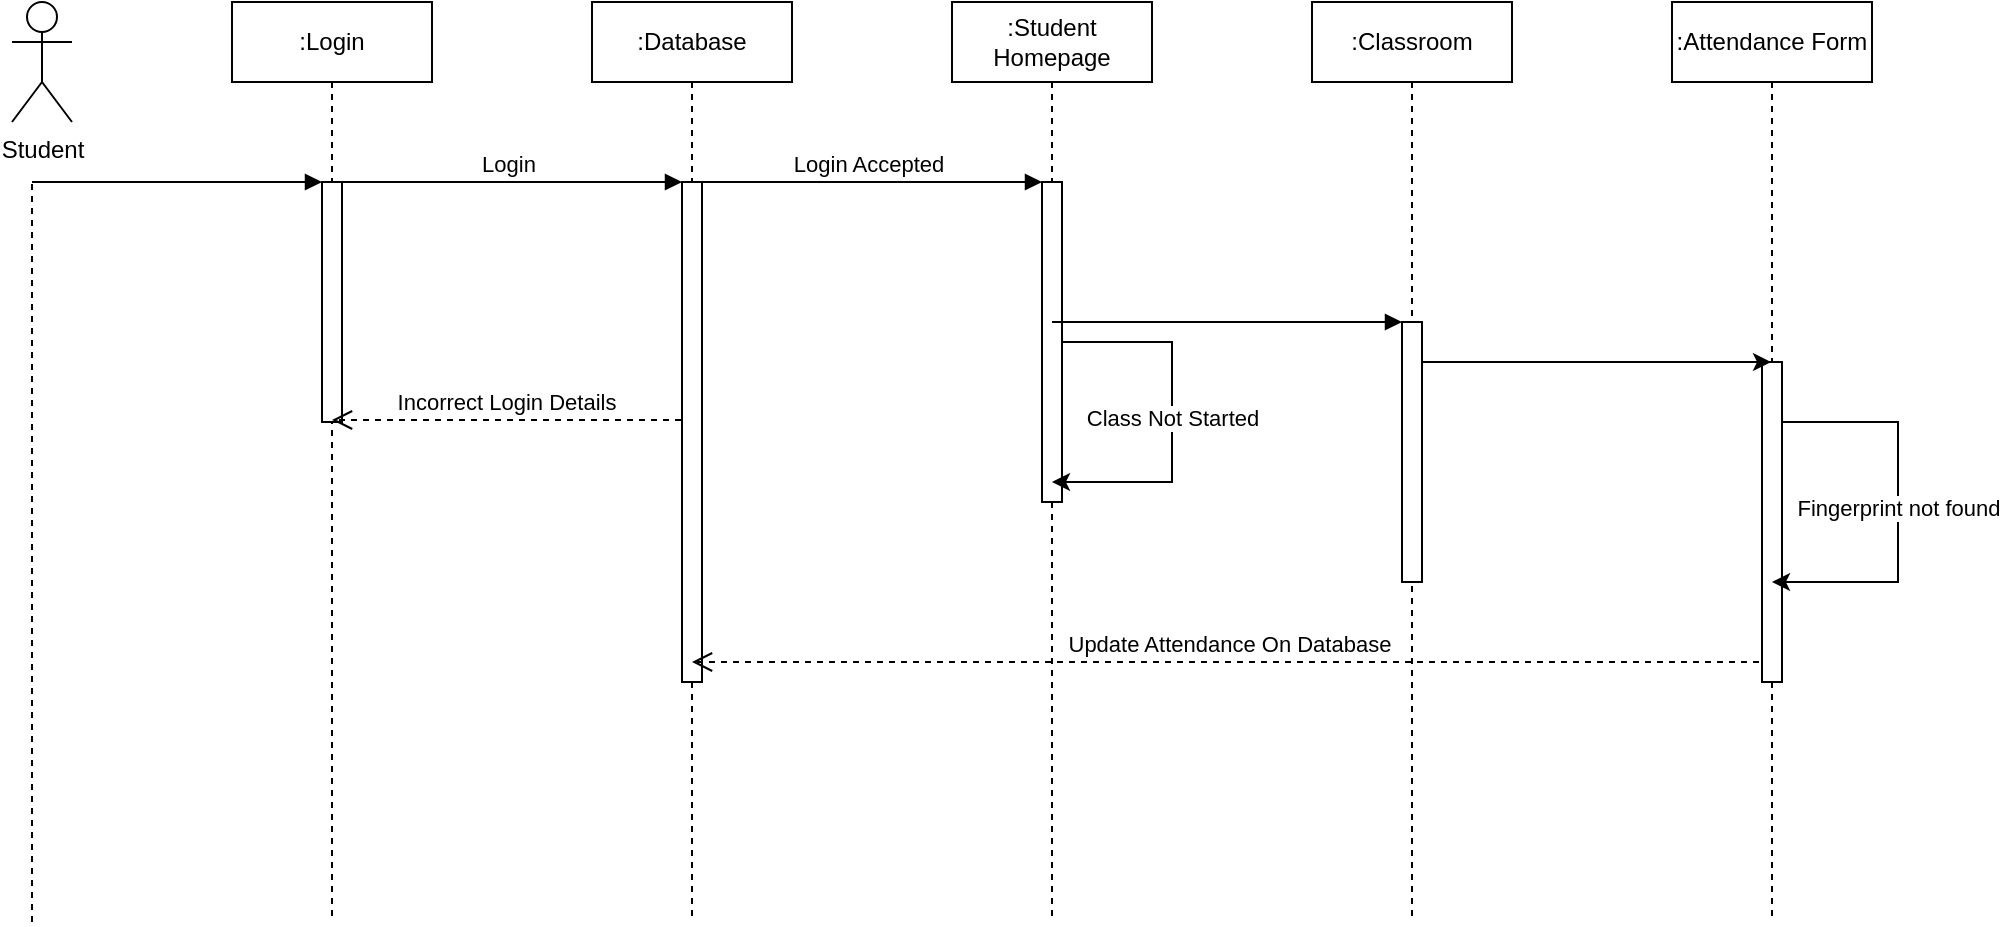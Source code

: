 <mxfile version="17.2.4" type="github">
  <diagram id="N2P6ig4AUI4pkwA81TFx" name="Page-1">
    <mxGraphModel dx="1065" dy="449" grid="1" gridSize="10" guides="1" tooltips="1" connect="1" arrows="1" fold="1" page="1" pageScale="1" pageWidth="850" pageHeight="1100" math="0" shadow="0">
      <root>
        <mxCell id="0" />
        <mxCell id="1" parent="0" />
        <mxCell id="bNLmLEVQy64bjiTVcDse-1" value="Student" style="shape=umlActor;verticalLabelPosition=bottom;verticalAlign=top;html=1;outlineConnect=0;" vertex="1" parent="1">
          <mxGeometry x="30" y="30" width="30" height="60" as="geometry" />
        </mxCell>
        <mxCell id="bNLmLEVQy64bjiTVcDse-2" value="" style="endArrow=none;dashed=1;html=1;rounded=0;" edge="1" parent="1">
          <mxGeometry width="50" height="50" relative="1" as="geometry">
            <mxPoint x="40" y="490" as="sourcePoint" />
            <mxPoint x="40" y="120" as="targetPoint" />
          </mxGeometry>
        </mxCell>
        <mxCell id="bNLmLEVQy64bjiTVcDse-3" value=":Login" style="shape=umlLifeline;perimeter=lifelinePerimeter;whiteSpace=wrap;html=1;container=1;collapsible=0;recursiveResize=0;outlineConnect=0;" vertex="1" parent="1">
          <mxGeometry x="140" y="30" width="100" height="460" as="geometry" />
        </mxCell>
        <mxCell id="bNLmLEVQy64bjiTVcDse-15" value="" style="html=1;points=[];perimeter=orthogonalPerimeter;" vertex="1" parent="bNLmLEVQy64bjiTVcDse-3">
          <mxGeometry x="45" y="90" width="10" height="120" as="geometry" />
        </mxCell>
        <mxCell id="bNLmLEVQy64bjiTVcDse-16" value="" style="html=1;verticalAlign=bottom;endArrow=block;entryX=0;entryY=0;rounded=0;" edge="1" target="bNLmLEVQy64bjiTVcDse-15" parent="bNLmLEVQy64bjiTVcDse-3">
          <mxGeometry relative="1" as="geometry">
            <mxPoint x="-100" y="90" as="sourcePoint" />
          </mxGeometry>
        </mxCell>
        <mxCell id="bNLmLEVQy64bjiTVcDse-4" value=":Database" style="shape=umlLifeline;perimeter=lifelinePerimeter;whiteSpace=wrap;html=1;container=1;collapsible=0;recursiveResize=0;outlineConnect=0;" vertex="1" parent="1">
          <mxGeometry x="320" y="30" width="100" height="460" as="geometry" />
        </mxCell>
        <mxCell id="bNLmLEVQy64bjiTVcDse-12" value="" style="html=1;points=[];perimeter=orthogonalPerimeter;" vertex="1" parent="bNLmLEVQy64bjiTVcDse-4">
          <mxGeometry x="45" y="90" width="10" height="250" as="geometry" />
        </mxCell>
        <mxCell id="bNLmLEVQy64bjiTVcDse-28" value="Update Attendance On Database&amp;nbsp;" style="html=1;verticalAlign=bottom;endArrow=open;dashed=1;endSize=8;rounded=0;" edge="1" parent="bNLmLEVQy64bjiTVcDse-4" source="bNLmLEVQy64bjiTVcDse-7">
          <mxGeometry relative="1" as="geometry">
            <mxPoint x="130" y="330" as="sourcePoint" />
            <mxPoint x="50" y="330" as="targetPoint" />
          </mxGeometry>
        </mxCell>
        <mxCell id="bNLmLEVQy64bjiTVcDse-5" value=":Student Homepage" style="shape=umlLifeline;perimeter=lifelinePerimeter;whiteSpace=wrap;html=1;container=1;collapsible=0;recursiveResize=0;outlineConnect=0;" vertex="1" parent="1">
          <mxGeometry x="500" y="30" width="100" height="460" as="geometry" />
        </mxCell>
        <mxCell id="bNLmLEVQy64bjiTVcDse-19" value="" style="html=1;points=[];perimeter=orthogonalPerimeter;" vertex="1" parent="bNLmLEVQy64bjiTVcDse-5">
          <mxGeometry x="45" y="90" width="10" height="160" as="geometry" />
        </mxCell>
        <mxCell id="bNLmLEVQy64bjiTVcDse-25" value="Class Not Started" style="edgeStyle=orthogonalEdgeStyle;rounded=0;orthogonalLoop=1;jettySize=auto;html=1;" edge="1" parent="bNLmLEVQy64bjiTVcDse-5" source="bNLmLEVQy64bjiTVcDse-19" target="bNLmLEVQy64bjiTVcDse-5">
          <mxGeometry relative="1" as="geometry">
            <mxPoint x="150" y="240" as="targetPoint" />
            <Array as="points">
              <mxPoint x="110" y="170" />
              <mxPoint x="110" y="240" />
            </Array>
          </mxGeometry>
        </mxCell>
        <mxCell id="bNLmLEVQy64bjiTVcDse-6" value=":Classroom" style="shape=umlLifeline;perimeter=lifelinePerimeter;whiteSpace=wrap;html=1;container=1;collapsible=0;recursiveResize=0;outlineConnect=0;" vertex="1" parent="1">
          <mxGeometry x="680" y="30" width="100" height="460" as="geometry" />
        </mxCell>
        <mxCell id="bNLmLEVQy64bjiTVcDse-22" value="" style="html=1;points=[];perimeter=orthogonalPerimeter;" vertex="1" parent="bNLmLEVQy64bjiTVcDse-6">
          <mxGeometry x="45" y="160" width="10" height="130" as="geometry" />
        </mxCell>
        <mxCell id="bNLmLEVQy64bjiTVcDse-7" value=":Attendance Form" style="shape=umlLifeline;perimeter=lifelinePerimeter;whiteSpace=wrap;html=1;container=1;collapsible=0;recursiveResize=0;outlineConnect=0;" vertex="1" parent="1">
          <mxGeometry x="860" y="30" width="100" height="460" as="geometry" />
        </mxCell>
        <mxCell id="bNLmLEVQy64bjiTVcDse-27" value="" style="html=1;points=[];perimeter=orthogonalPerimeter;" vertex="1" parent="bNLmLEVQy64bjiTVcDse-7">
          <mxGeometry x="45" y="180" width="10" height="160" as="geometry" />
        </mxCell>
        <mxCell id="bNLmLEVQy64bjiTVcDse-29" value="Fingerprint not found" style="edgeStyle=orthogonalEdgeStyle;rounded=0;orthogonalLoop=1;jettySize=auto;html=1;" edge="1" parent="bNLmLEVQy64bjiTVcDse-7" source="bNLmLEVQy64bjiTVcDse-27" target="bNLmLEVQy64bjiTVcDse-7">
          <mxGeometry relative="1" as="geometry">
            <mxPoint x="170" y="290" as="targetPoint" />
            <Array as="points">
              <mxPoint x="113" y="210" />
              <mxPoint x="113" y="290" />
            </Array>
          </mxGeometry>
        </mxCell>
        <mxCell id="bNLmLEVQy64bjiTVcDse-13" value="Login" style="html=1;verticalAlign=bottom;endArrow=block;entryX=0;entryY=0;rounded=0;" edge="1" target="bNLmLEVQy64bjiTVcDse-12" parent="1" source="bNLmLEVQy64bjiTVcDse-3">
          <mxGeometry relative="1" as="geometry">
            <mxPoint x="295" y="120" as="sourcePoint" />
          </mxGeometry>
        </mxCell>
        <mxCell id="bNLmLEVQy64bjiTVcDse-14" value="Incorrect Login Details" style="html=1;verticalAlign=bottom;endArrow=open;dashed=1;endSize=8;rounded=0;" edge="1" parent="1" target="bNLmLEVQy64bjiTVcDse-3">
          <mxGeometry relative="1" as="geometry">
            <mxPoint x="290" y="239" as="targetPoint" />
            <mxPoint x="364.5" y="239" as="sourcePoint" />
          </mxGeometry>
        </mxCell>
        <mxCell id="bNLmLEVQy64bjiTVcDse-20" value="Login Accepted" style="html=1;verticalAlign=bottom;endArrow=block;entryX=0;entryY=0;rounded=0;" edge="1" target="bNLmLEVQy64bjiTVcDse-19" parent="1" source="bNLmLEVQy64bjiTVcDse-4">
          <mxGeometry relative="1" as="geometry">
            <mxPoint x="475" y="120" as="sourcePoint" />
          </mxGeometry>
        </mxCell>
        <mxCell id="bNLmLEVQy64bjiTVcDse-23" value="" style="html=1;verticalAlign=bottom;endArrow=block;entryX=0;entryY=0;rounded=0;" edge="1" target="bNLmLEVQy64bjiTVcDse-22" parent="1" source="bNLmLEVQy64bjiTVcDse-5">
          <mxGeometry relative="1" as="geometry">
            <mxPoint x="655" y="190" as="sourcePoint" />
          </mxGeometry>
        </mxCell>
        <mxCell id="bNLmLEVQy64bjiTVcDse-26" style="edgeStyle=orthogonalEdgeStyle;rounded=0;orthogonalLoop=1;jettySize=auto;html=1;" edge="1" parent="1" source="bNLmLEVQy64bjiTVcDse-22" target="bNLmLEVQy64bjiTVcDse-7">
          <mxGeometry relative="1" as="geometry">
            <Array as="points">
              <mxPoint x="800" y="210" />
              <mxPoint x="800" y="210" />
            </Array>
          </mxGeometry>
        </mxCell>
      </root>
    </mxGraphModel>
  </diagram>
</mxfile>

